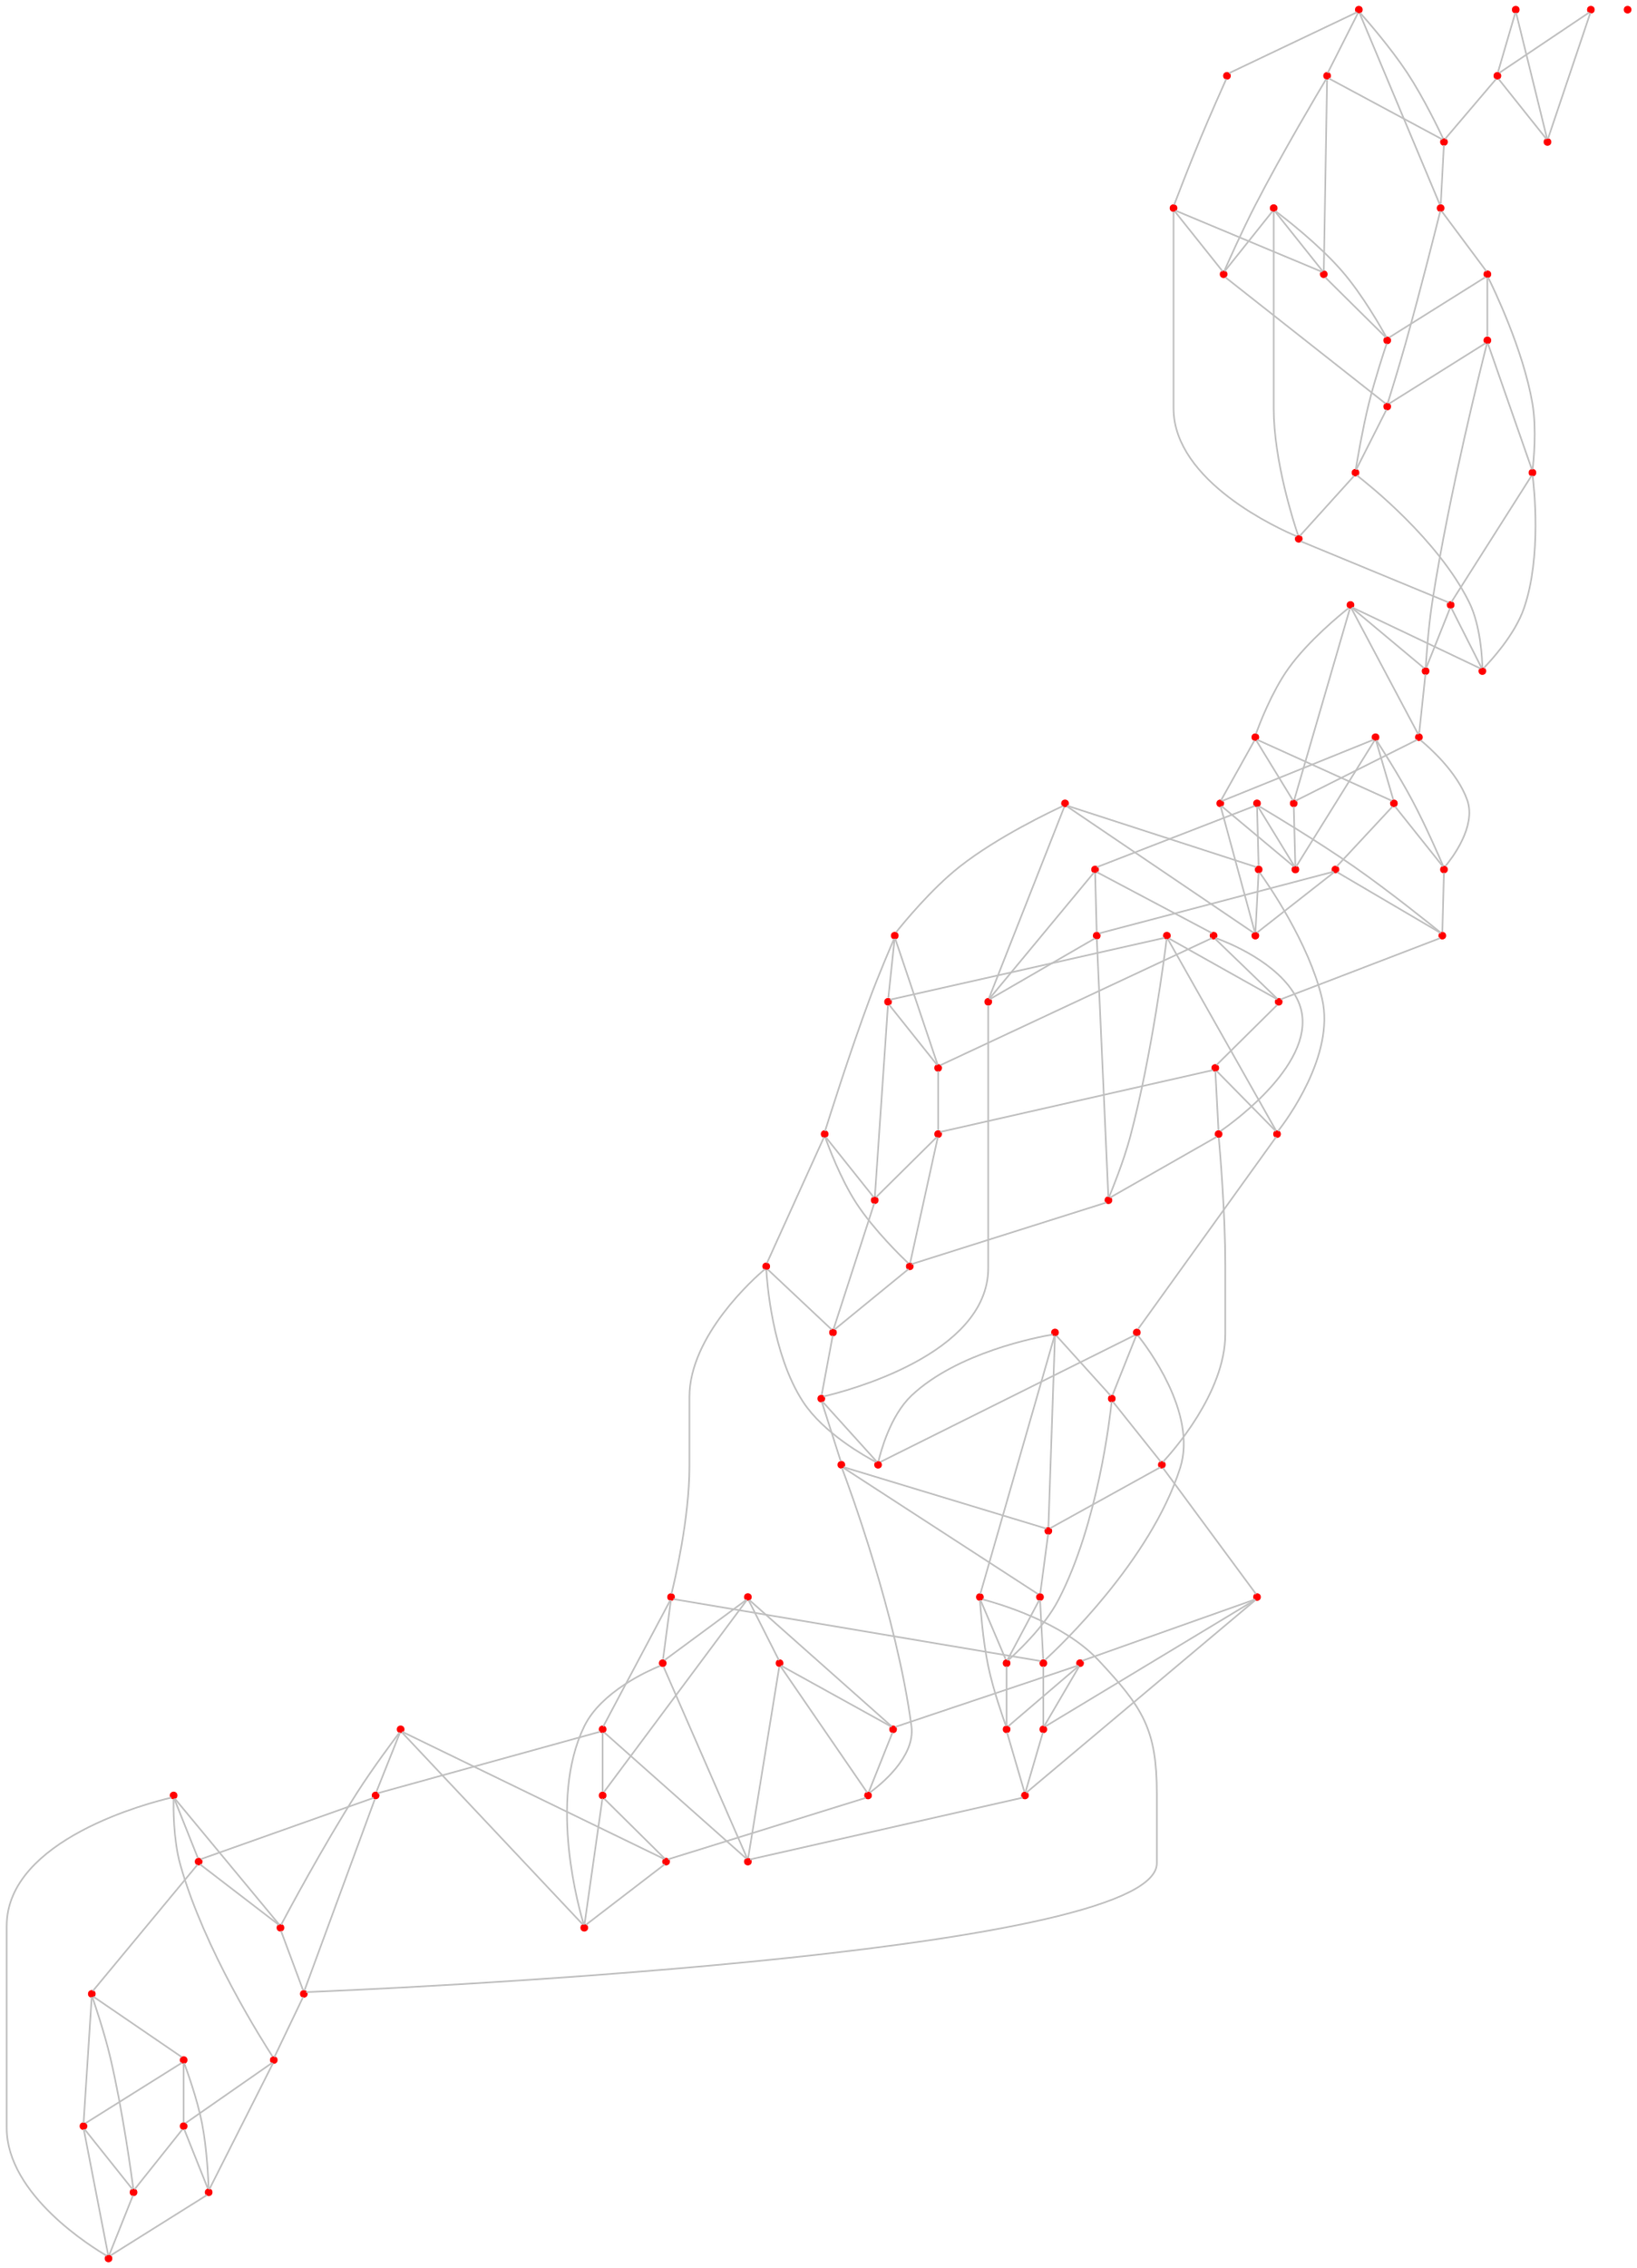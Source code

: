 graph {
	0 [color=red shape=point]
	1 [color=red shape=point]
	2 [color=red shape=point]
	3 [color=red shape=point]
	4 [color=red shape=point]
	5 [color=red shape=point]
	6 [color=red shape=point]
	7 [color=red shape=point]
	8 [color=red shape=point]
	9 [color=red shape=point]
	10 [color=red shape=point]
	11 [color=red shape=point]
	12 [color=red shape=point]
	13 [color=red shape=point]
	14 [color=red shape=point]
	15 [color=red shape=point]
	16 [color=red shape=point]
	17 [color=red shape=point]
	18 [color=red shape=point]
	19 [color=red shape=point]
	20 [color=red shape=point]
	21 [color=red shape=point]
	22 [color=red shape=point]
	23 [color=red shape=point]
	24 [color=red shape=point]
	25 [color=red shape=point]
	26 [color=red shape=point]
	27 [color=red shape=point]
	28 [color=red shape=point]
	29 [color=red shape=point]
	30 [color=red shape=point]
	31 [color=red shape=point]
	32 [color=red shape=point]
	33 [color=red shape=point]
	34 [color=red shape=point]
	35 [color=red shape=point]
	36 [color=red shape=point]
	37 [color=red shape=point]
	38 [color=red shape=point]
	39 [color=red shape=point]
	40 [color=red shape=point]
	41 [color=red shape=point]
	42 [color=red shape=point]
	43 [color=red shape=point]
	44 [color=red shape=point]
	45 [color=red shape=point]
	46 [color=red shape=point]
	47 [color=red shape=point]
	48 [color=red shape=point]
	49 [color=red shape=point]
	50 [color=red shape=point]
	51 [color=red shape=point]
	52 [color=red shape=point]
	53 [color=red shape=point]
	54 [color=red shape=point]
	55 [color=red shape=point]
	56 [color=red shape=point]
	57 [color=red shape=point]
	58 [color=red shape=point]
	59 [color=red shape=point]
	60 [color=red shape=point]
	61 [color=red shape=point]
	62 [color=red shape=point]
	63 [color=red shape=point]
	64 [color=red shape=point]
	65 [color=red shape=point]
	66 [color=red shape=point]
	67 [color=red shape=point]
	68 [color=red shape=point]
	69 [color=red shape=point]
	70 [color=red shape=point]
	71 [color=red shape=point]
	72 [color=red shape=point]
	73 [color=red shape=point]
	74 [color=red shape=point]
	75 [color=red shape=point]
	76 [color=red shape=point]
	77 [color=red shape=point]
	78 [color=red shape=point]
	79 [color=red shape=point]
	80 [color=red shape=point]
	81 [color=red shape=point]
	82 [color=red shape=point]
	83 [color=red shape=point]
	84 [color=red shape=point]
	85 [color=red shape=point]
	86 [color=red shape=point]
	87 [color=red shape=point]
	88 [color=red shape=point]
	89 [color=red shape=point]
	90 [color=red shape=point]
	91 [color=red shape=point]
	92 [color=red shape=point]
	93 [color=red shape=point]
	94 [color=red shape=point]
	95 [color=red shape=point]
	96 [color=red shape=point]
	97 [color=red shape=point]
	98 [color=red shape=point]
	99 [color=red shape=point]
	1 -- 0 [color=gray]
	2 -- 1 [color=gray]
	2 -- 0 [color=gray]
	3 -- 0 [color=gray]
	4 -- 3 [color=gray]
	4 -- 1 [color=gray]
	5 -- 2 [color=gray]
	5 -- 3 [color=gray]
	5 -- 4 [color=gray]
	6 -- 2 [color=gray]
	6 -- 1 [color=gray]
	6 -- 5 [color=gray]
	7 -- 4 [color=gray]
	7 -- 3 [color=gray]
	8 -- 7 [color=gray]
	9 -- 8 [color=gray]
	10 -- 6 [color=gray]
	10 -- 9 [color=gray]
	11 -- 7 [color=gray]
	11 -- 10 [color=gray]
	11 -- 0 [color=gray]
	11 -- 9 [color=gray]
	13 -- 12 [color=gray]
	14 -- 8 [color=gray]
	14 -- 10 [color=gray]
	15 -- 13 [color=gray]
	15 -- 9 [color=gray]
	15 -- 14 [color=gray]
	15 -- 12 [color=gray]
	16 -- 12 [color=gray]
	16 -- 13 [color=gray]
	18 -- 16 [color=gray]
	18 -- 14 [color=gray]
	18 -- 17 [color=gray]
	19 -- 13 [color=gray]
	20 -- 19 [color=gray]
	21 -- 17 [color=gray]
	21 -- 19 [color=gray]
	21 -- 20 [color=gray]
	22 -- 17 [color=gray]
	22 -- 12 [color=gray]
	23 -- 22 [color=gray]
	23 -- 21 [color=gray]
	23 -- 16 [color=gray]
	23 -- 20 [color=gray]
	24 -- 17 [color=gray]
	25 -- 24 [color=gray]
	26 -- 24 [color=gray]
	27 -- 26 [color=gray]
	27 -- 25 [color=gray]
	27 -- 20 [color=gray]
	28 -- 26 [color=gray]
	29 -- 22 [color=gray]
	29 -- 18 [color=gray]
	29 -- 28 [color=gray]
	30 -- 25 [color=gray]
	31 -- 30 [color=gray]
	31 -- 28 [color=gray]
	32 -- 24 [color=gray]
	32 -- 26 [color=gray]
	32 -- 27 [color=gray]
	33 -- 25 [color=gray]
	33 -- 30 [color=gray]
	33 -- 8 [color=gray]
	34 -- 31 [color=gray]
	35 -- 32 [color=gray]
	35 -- 34 [color=gray]
	36 -- 30 [color=gray]
	36 -- 35 [color=gray]
	38 -- 36 [color=gray]
	38 -- 37 [color=gray]
	38 -- 33 [color=gray]
	38 -- 34 [color=gray]
	39 -- 28 [color=gray]
	39 -- 36 [color=gray]
	39 -- 37 [color=gray]
	40 -- 31 [color=gray]
	40 -- 19 [color=gray]
	40 -- 34 [color=gray]
	41 -- 37 [color=gray]
	41 -- 40 [color=gray]
	42 -- 41 [color=gray]
	43 -- 42 [color=gray]
	43 -- 29 [color=gray]
	43 -- 37 [color=gray]
	44 -- 42 [color=gray]
	45 -- 42 [color=gray]
	46 -- 44 [color=gray]
	46 -- 45 [color=gray]
	47 -- 43 [color=gray]
	47 -- 45 [color=gray]
	47 -- 44 [color=gray]
	48 -- 46 [color=gray]
	49 -- 48 [color=gray]
	49 -- 45 [color=gray]
	50 -- 48 [color=gray]
	50 -- 47 [color=gray]
	50 -- 49 [color=gray]
	51 -- 44 [color=gray]
	52 -- 35 [color=gray]
	52 -- 51 [color=gray]
	53 -- 39 [color=gray]
	54 -- 46 [color=gray]
	54 -- 53 [color=gray]
	54 -- 52 [color=gray]
	55 -- 54 [color=gray]
	56 -- 55 [color=gray]
	56 -- 49 [color=gray]
	56 -- 51 [color=gray]
	56 -- 53 [color=gray]
	57 -- 41 [color=gray]
	58 -- 48 [color=gray]
	58 -- 52 [color=gray]
	58 -- 55 [color=gray]
	59 -- 57 [color=gray]
	59 -- 51 [color=gray]
	60 -- 57 [color=gray]
	60 -- 59 [color=gray]
	60 -- 58 [color=gray]
	62 -- 61 [color=gray]
	62 -- 53 [color=gray]
	63 -- 57 [color=gray]
	63 -- 61 [color=gray]
	63 -- 50 [color=gray]
	63 -- 62 [color=gray]
	64 -- 55 [color=gray]
	65 -- 59 [color=gray]
	65 -- 61 [color=gray]
	65 -- 64 [color=gray]
	67 -- 66 [color=gray]
	67 -- 64 [color=gray]
	67 -- 62 [color=gray]
	67 -- 60 [color=gray]
	68 -- 66 [color=gray]
	68 -- 61 [color=gray]
	69 -- 66 [color=gray]
	70 -- 64 [color=gray]
	71 -- 70 [color=gray]
	71 -- 65 [color=gray]
	72 -- 69 [color=gray]
	72 -- 68 [color=gray]
	72 -- 71 [color=gray]
	73 -- 66 [color=gray]
	73 -- 71 [color=gray]
	73 -- 70 [color=gray]
	73 -- 68 [color=gray]
	74 -- 70 [color=gray]
	74 -- 69 [color=gray]
	75 -- 74 [color=gray]
	77 -- 69 [color=gray]
	77 -- 72 [color=gray]
	77 -- 75 [color=gray]
	77 -- 76 [color=gray]
	77 -- 74 [color=gray]
	78 -- 76 [color=gray]
	78 -- 75 [color=gray]
	79 -- 76 [color=gray]
	79 -- 78 [color=gray]
	80 -- 78 [color=gray]
	81 -- 76 [color=gray]
	81 -- 80 [color=gray]
	82 -- 81 [color=gray]
	83 -- 82 [color=gray]
	84 -- 79 [color=gray]
	84 -- 82 [color=gray]
	84 -- 75 [color=gray]
	85 -- 81 [color=gray]
	86 -- 79 [color=gray]
	86 -- 84 [color=gray]
	86 -- 85 [color=gray]
	87 -- 85 [color=gray]
	88 -- 80 [color=gray]
	88 -- 83 [color=gray]
	88 -- 87 [color=gray]
	89 -- 83 [color=gray]
	89 -- 80 [color=gray]
	89 -- 85 [color=gray]
	89 -- 87 [color=gray]
	90 -- 86 [color=gray]
	90 -- 82 [color=gray]
	91 -- 90 [color=gray]
	92 -- 83 [color=gray]
	92 -- 91 [color=gray]
	92 -- 87 [color=gray]
	93 -- 88 [color=gray]
	94 -- 92 [color=gray]
	94 -- 91 [color=gray]
	94 -- 93 [color=gray]
	94 -- 90 [color=gray]
	96 -- 91 [color=gray]
	96 -- 95 [color=gray]
	97 -- 96 [color=gray]
	97 -- 95 [color=gray]
	98 -- 96 [color=gray]
	98 -- 95 [color=gray]
}
